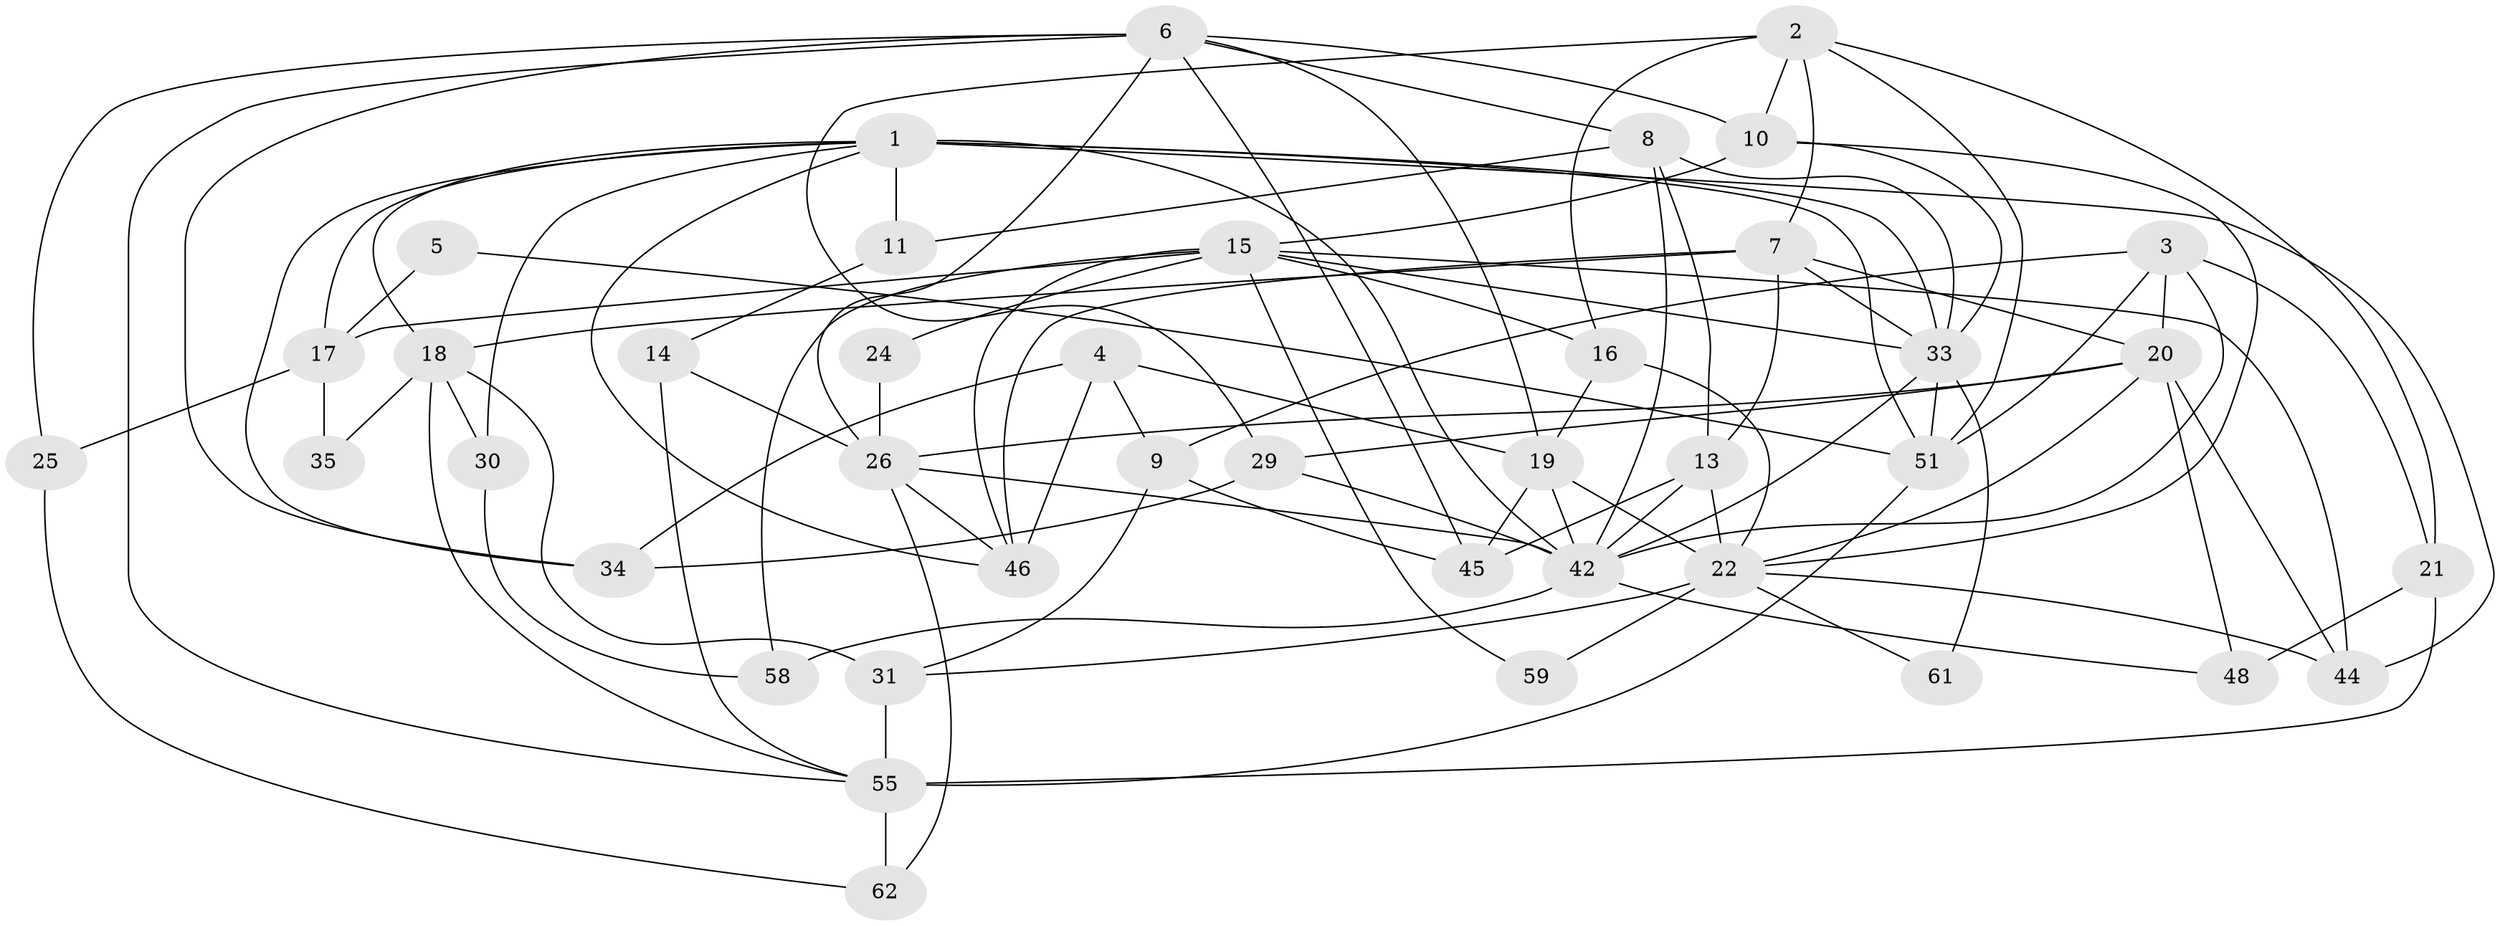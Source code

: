 // original degree distribution, {8: 0.046153846153846156, 5: 0.15384615384615385, 3: 0.2923076923076923, 4: 0.23076923076923078, 2: 0.15384615384615385, 6: 0.1076923076923077, 7: 0.015384615384615385}
// Generated by graph-tools (version 1.1) at 2025/41/03/06/25 10:41:57]
// undirected, 41 vertices, 101 edges
graph export_dot {
graph [start="1"]
  node [color=gray90,style=filled];
  1 [super="+23"];
  2 [super="+37"];
  3 [super="+47"];
  4;
  5;
  6 [super="+39"];
  7;
  8 [super="+27"];
  9 [super="+12"];
  10 [super="+60"];
  11 [super="+40"];
  13 [super="+41"];
  14;
  15 [super="+56"];
  16 [super="+28"];
  17 [super="+65"];
  18 [super="+43"];
  19 [super="+32"];
  20 [super="+52"];
  21 [super="+50"];
  22 [super="+36"];
  24;
  25;
  26 [super="+38"];
  29;
  30;
  31;
  33 [super="+64"];
  34 [super="+53"];
  35;
  42 [super="+54"];
  44;
  45;
  46 [super="+49"];
  48;
  51 [super="+57"];
  55 [super="+63"];
  58;
  59;
  61;
  62;
  1 -- 46;
  1 -- 11;
  1 -- 17;
  1 -- 30;
  1 -- 44;
  1 -- 18;
  1 -- 33;
  1 -- 34 [weight=2];
  1 -- 42;
  1 -- 51;
  2 -- 7;
  2 -- 16;
  2 -- 51;
  2 -- 29;
  2 -- 21;
  2 -- 10;
  3 -- 20 [weight=2];
  3 -- 51;
  3 -- 21;
  3 -- 9;
  3 -- 42;
  4 -- 34;
  4 -- 46;
  4 -- 9;
  4 -- 19;
  5 -- 51;
  5 -- 17;
  6 -- 25;
  6 -- 45;
  6 -- 55;
  6 -- 8;
  6 -- 34;
  6 -- 26;
  6 -- 19;
  6 -- 10;
  7 -- 13;
  7 -- 33;
  7 -- 46;
  7 -- 18;
  7 -- 20;
  8 -- 13;
  8 -- 33;
  8 -- 42;
  8 -- 11;
  9 -- 45;
  9 -- 31;
  10 -- 33;
  10 -- 22;
  10 -- 15;
  11 -- 14;
  13 -- 45;
  13 -- 42;
  13 -- 22;
  14 -- 55;
  14 -- 26;
  15 -- 33;
  15 -- 16;
  15 -- 17;
  15 -- 24;
  15 -- 58;
  15 -- 59;
  15 -- 44;
  15 -- 46;
  16 -- 19;
  16 -- 22;
  17 -- 35;
  17 -- 25;
  18 -- 30;
  18 -- 35;
  18 -- 55;
  18 -- 31;
  19 -- 42;
  19 -- 22 [weight=2];
  19 -- 45;
  20 -- 26;
  20 -- 29;
  20 -- 44;
  20 -- 22;
  20 -- 48;
  21 -- 55;
  21 -- 48;
  22 -- 44;
  22 -- 31;
  22 -- 61;
  22 -- 59;
  24 -- 26;
  25 -- 62;
  26 -- 46 [weight=2];
  26 -- 42;
  26 -- 62;
  29 -- 34;
  29 -- 42;
  30 -- 58;
  31 -- 55;
  33 -- 61;
  33 -- 42;
  33 -- 51;
  42 -- 48;
  42 -- 58;
  51 -- 55 [weight=2];
  55 -- 62;
}
